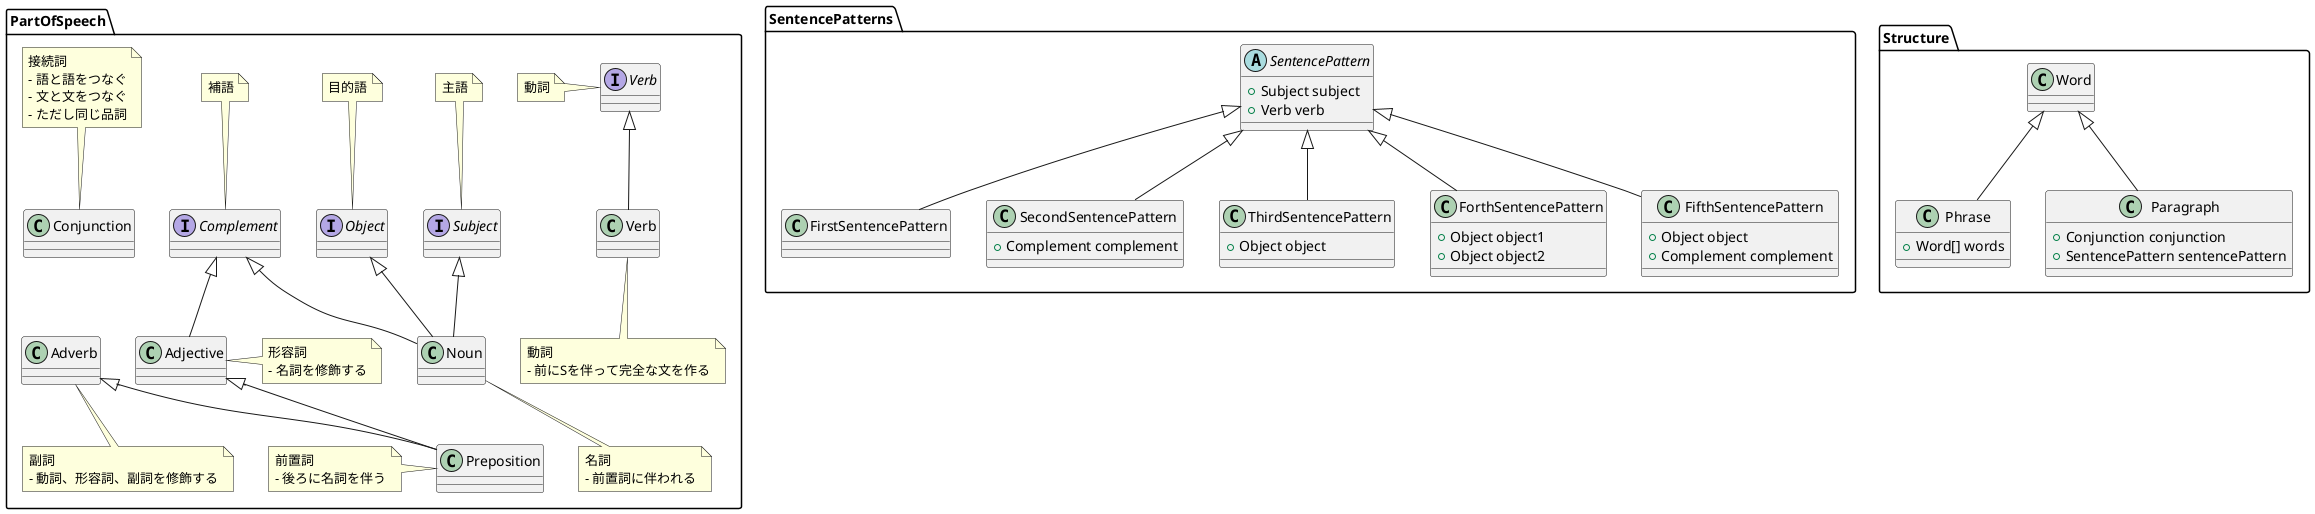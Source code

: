 @startuml Structure of English

package PartOfSpeech {
    interface Subject
    note top : 主語

    interface "Verb" as IVerb
    note left : 動詞

    interface Object
    note top : 目的語

    interface Complement
    note top : 補語

    class Noun {
    }
    note bottom : 名詞\n- 前置詞に伴われる

    Subject <|-- Noun
    Object <|-- Noun
    Complement <|-- Noun

    class Verb {

    }
    note bottom : 動詞\n- 前にSを伴って完全な文を作る
    IVerb <|-- Verb

    class Adjective {

    }
    note right : 形容詞\n- 名詞を修飾する
    Complement <|-- Adjective

    class Adverb {

    }
    note bottom : 副詞\n- 動詞、形容詞、副詞を修飾する

    class Preposition {

    }
    note left : 前置詞\n- 後ろに名詞を伴う
    Adjective <|-- Preposition
    Adverb <|-- Preposition

    class Conjunction {

    }
    note top : 接続詞\n- 語と語をつなぐ\n- 文と文をつなぐ\n- ただし同じ品詞
}

package SentencePatterns {
    abstract class SentencePattern {
        + Subject subject
        + Verb verb
    }

    class FirstSentencePattern {
    }
    SentencePattern <|-- FirstSentencePattern

    class SecondSentencePattern {
        + Complement complement
    }
    SentencePattern <|-- SecondSentencePattern

    class ThirdSentencePattern {
        + Object object
    }
    SentencePattern <|-- ThirdSentencePattern

    class ForthSentencePattern {
        + Object object1
        + Object object2
    }
    SentencePattern <|-- ForthSentencePattern

    class FifthSentencePattern {
        + Object object
        + Complement complement
    }
    SentencePattern <|-- FifthSentencePattern
}

package Structure {
    class Word {

    }

    class Phrase {
        + Word[] words
    }
    Word <|-- Phrase

    class Paragraph {
        + Conjunction conjunction
        + SentencePattern sentencePattern
    }
    Word <|-- Paragraph
}
@enduml